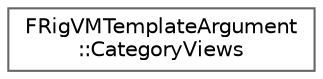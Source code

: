 digraph "Graphical Class Hierarchy"
{
 // INTERACTIVE_SVG=YES
 // LATEX_PDF_SIZE
  bgcolor="transparent";
  edge [fontname=Helvetica,fontsize=10,labelfontname=Helvetica,labelfontsize=10];
  node [fontname=Helvetica,fontsize=10,shape=box,height=0.2,width=0.4];
  rankdir="LR";
  Node0 [id="Node000000",label="FRigVMTemplateArgument\l::CategoryViews",height=0.2,width=0.4,color="grey40", fillcolor="white", style="filled",URL="$dc/d03/structFRigVMTemplateArgument_1_1CategoryViews.html",tooltip=" "];
}
